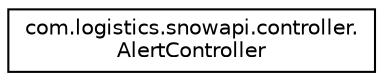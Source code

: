 digraph "Graphical Class Hierarchy"
{
 // LATEX_PDF_SIZE
  edge [fontname="Helvetica",fontsize="10",labelfontname="Helvetica",labelfontsize="10"];
  node [fontname="Helvetica",fontsize="10",shape=record];
  rankdir="LR";
  Node0 [label="com.logistics.snowapi.controller.\lAlertController",height=0.2,width=0.4,color="black", fillcolor="white", style="filled",URL="$classcom_1_1logistics_1_1snowapi_1_1controller_1_1AlertController.html",tooltip=" "];
}
